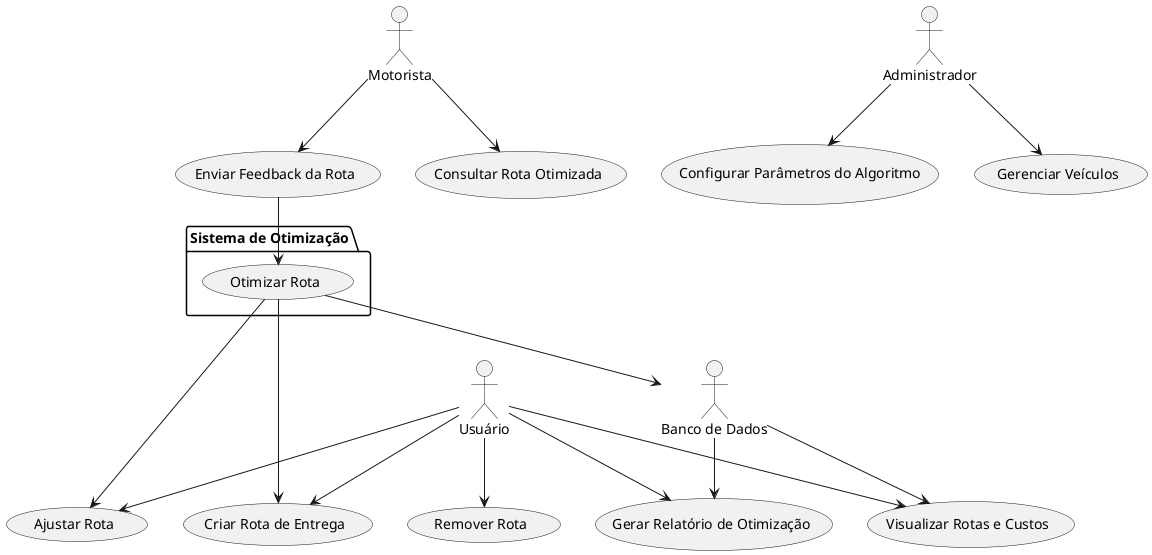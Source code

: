@startuml
actor "Usuário" as U
actor "Administrador" as A
actor "Motorista" as M
actor "Banco de Dados" as BD

U --> (Criar Rota de Entrega)
U --> (Ajustar Rota)
U --> (Remover Rota)
U --> (Visualizar Rotas e Custos)
U --> (Gerar Relatório de Otimização)
M --> (Consultar Rota Otimizada)
M --> (Enviar Feedback da Rota)
A --> (Configurar Parâmetros do Algoritmo)
A --> (Gerenciar Veículos)

package "Sistema de Otimização" {
  (Otimizar Rota) --> (Criar Rota de Entrega)
  (Otimizar Rota) --> (Ajustar Rota)
  (Otimizar Rota) --> BD
  (Enviar Feedback da Rota) --> (Otimizar Rota)
}

BD --> (Visualizar Rotas e Custos)
BD --> (Gerar Relatório de Otimização)
@enduml
